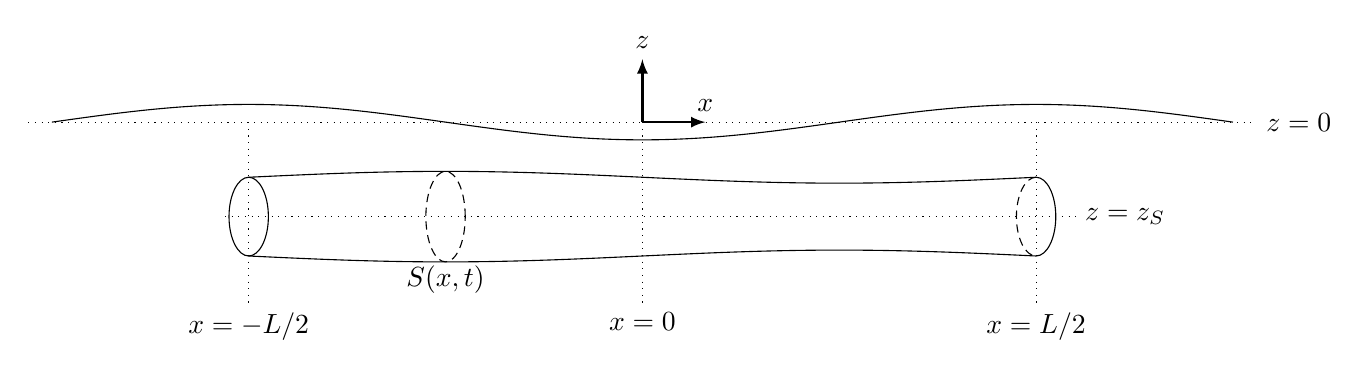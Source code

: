 \pgfmathsetmacro{\radius}{0.5}
\pgfmathsetmacro{\length}{10.0}
\pgfmathsetmacro{\depth}{-1.2}
\pgfmathsetmacro{\amplitude}{0.15}

% FREE SURFACE
\draw (-3*\length/4, 0) 
  sin ++ ({\length/4}, 1.5*\amplitude)
  cos ++ ({\length/4},-1.5*\amplitude)
  sin ++ ({\length/4},-1.5*\amplitude)
  cos ++ ({\length/4}, 1.5*\amplitude)
  sin ++ ({\length/4}, 1.5*\amplitude)
  cos ++ ({\length/4},-1.5*\amplitude)
  ;

\draw[thick, ->, >=latex] (0, 0) -- ++(0.8, 0) node[above] {$x$};
\draw[thick, ->, >=latex] (0, 0) -- ++(0, 0.8) node[above] {$z$};

% Section
\draw[densely dashed] (-\length/4, \depth) circle ({0.5*\radius} and {(1 + \amplitude)*\radius});
\node[below] at (-\length/4, \depth - \radius) {$S(x, t)$};

% SIDE OF THE CYLINDER
\draw (-\length/2, \depth) circle ({0.5*\radius} and {\radius});  % Left circle
\draw[densely dashed] (\length/2,\depth+\radius) arc (90:270:{0.5*\radius} and {\radius});  % Back of right circle
\draw (\length/2,\depth-\radius) arc (-90:90:{0.5*\radius} and {\radius});  % Front of right circle

\draw (-\length/2,\depth+\radius) 
  sin ++ ({\length/4},0.5*\amplitude) cos ++ ({\length/4},-0.5*\amplitude) sin ++ ({\length/4},-0.5*\amplitude) cos ++ ({\length/4},0.5*\amplitude);  % Top side
\draw (-\length/2,\depth-\radius) 
  sin ++ ({\length/4},-0.5*\amplitude) cos ++ ({\length/4},0.5*\amplitude) sin ++ ({\length/4},0.5*\amplitude) cos ++ ({\length/4},-0.5*\amplitude);  % Bottom side

% % Radius
% \draw[<->, >=latex] (-\length/2 - 0.5, \depth-\radius) -- node[left] {$2 r_S$} ++ (0.0, 2*\radius);

% Coordinates
\draw[dotted] (-3*\length/4 - 0.3, 0) -- ++ (6*\length/4 + 0.6, 0) node[right] {$z = 0$};
\draw[dotted] (-\length/2 - 0.3, \depth) -- ++ (\length + 0.8, 0) node[right] {$z = z_S$};

\draw[dotted] (-\length/2, 0) -- ++ (0, \depth-\radius-0.6) node[below] {$x = -L/2$};
\draw[dotted] (0, 0) -- ++ (0, \depth-\radius-0.6) node[below] {$x = 0$};
\draw[dotted] (\length/2, 0) -- ++ (0, \depth-\radius-0.6) node[below] {$x = L/2$};
